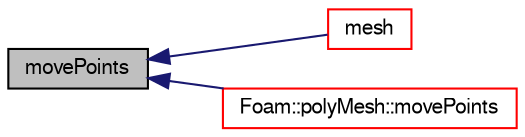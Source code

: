 digraph "movePoints"
{
  bgcolor="transparent";
  edge [fontname="FreeSans",fontsize="10",labelfontname="FreeSans",labelfontsize="10"];
  node [fontname="FreeSans",fontsize="10",shape=record];
  rankdir="LR";
  Node5612 [label="movePoints",height=0.2,width=0.4,color="black", fillcolor="grey75", style="filled", fontcolor="black"];
  Node5612 -> Node5613 [dir="back",color="midnightblue",fontsize="10",style="solid",fontname="FreeSans"];
  Node5613 [label="mesh",height=0.2,width=0.4,color="red",URL="$a27402.html#ae78c91f8ff731c07ccc4351d9fe861ba",tooltip="Return the mesh reference. "];
  Node5612 -> Node5703 [dir="back",color="midnightblue",fontsize="10",style="solid",fontname="FreeSans"];
  Node5703 [label="Foam::polyMesh::movePoints",height=0.2,width=0.4,color="red",URL="$a27410.html#a3693c648bea2e99054cbbb75d4bf4e4d",tooltip="Move points, returns volumes swept by faces in motion. "];
}
